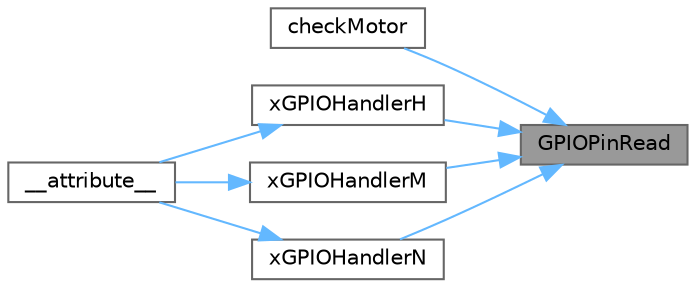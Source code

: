 digraph "GPIOPinRead"
{
 // LATEX_PDF_SIZE
  bgcolor="transparent";
  edge [fontname=Helvetica,fontsize=10,labelfontname=Helvetica,labelfontsize=10];
  node [fontname=Helvetica,fontsize=10,shape=box,height=0.2,width=0.4];
  rankdir="RL";
  Node1 [id="Node000001",label="GPIOPinRead",height=0.2,width=0.4,color="gray40", fillcolor="grey60", style="filled", fontcolor="black",tooltip=" "];
  Node1 -> Node2 [id="edge1_Node000001_Node000002",dir="back",color="steelblue1",style="solid",tooltip=" "];
  Node2 [id="Node000002",label="checkMotor",height=0.2,width=0.4,color="grey40", fillcolor="white", style="filled",URL="$group__motor.html#ga8d6f239da630b7b16b0e02a4aaa664f1",tooltip="Poll Hall effect sensors and update motor (fallback method)"];
  Node1 -> Node3 [id="edge2_Node000001_Node000003",dir="back",color="steelblue1",style="solid",tooltip=" "];
  Node3 [id="Node000003",label="xGPIOHandlerH",height=0.2,width=0.4,color="grey40", fillcolor="white", style="filled",URL="$group__motor.html#gafcf62509553f63c5a7bf44e7d61c960b",tooltip="GPIO Port H Interrupt Handler."];
  Node3 -> Node4 [id="edge3_Node000003_Node000004",dir="back",color="steelblue1",style="solid",tooltip=" "];
  Node4 [id="Node000004",label="__attribute__",height=0.2,width=0.4,color="grey40", fillcolor="white", style="filled",URL="$startup__gcc_8c.html#ac301d0df9e7ae88a8033eb61344b22c5",tooltip=" "];
  Node1 -> Node5 [id="edge4_Node000001_Node000005",dir="back",color="steelblue1",style="solid",tooltip=" "];
  Node5 [id="Node000005",label="xGPIOHandlerM",height=0.2,width=0.4,color="grey40", fillcolor="white", style="filled",URL="$group__motor.html#gaf3d16f19c3510a10f87fc0bcf1e57918",tooltip="GPIO Port M Interrupt Handler."];
  Node5 -> Node4 [id="edge5_Node000005_Node000004",dir="back",color="steelblue1",style="solid",tooltip=" "];
  Node1 -> Node6 [id="edge6_Node000001_Node000006",dir="back",color="steelblue1",style="solid",tooltip=" "];
  Node6 [id="Node000006",label="xGPIOHandlerN",height=0.2,width=0.4,color="grey40", fillcolor="white", style="filled",URL="$group__motor.html#gab522aa5b63f839693f4c5f1da54dde72",tooltip="GPIO Port N Interrupt Handler."];
  Node6 -> Node4 [id="edge7_Node000006_Node000004",dir="back",color="steelblue1",style="solid",tooltip=" "];
}
